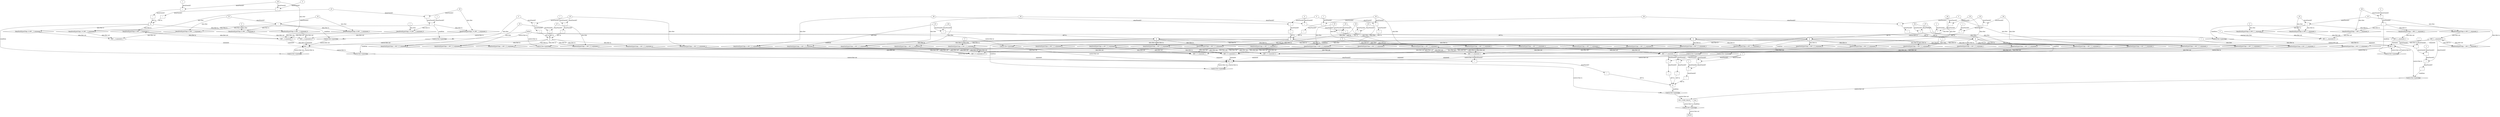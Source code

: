 digraph dag {
"CHC_COMP_FALSE" [label="CHC_COMP_FALSE" nodeName="CHC_COMP_FALSE" class=cfn  shape="rect"];
"REC__f" [label="REC__f" nodeName="REC__f" class=cfn  shape="rect"];
"REC_f_" [label="REC_f_" nodeName="REC_f_" class=cfn  shape="rect"];
"REC_f_f" [label="REC_f_f" nodeName="REC_f_f" class=cfn  shape="rect"];
FALSE [label="FALSE" nodeName=FALSE class=cfn  shape="rect"];
Initial [label="Initial" nodeName=Initial class=cfn  shape="rect"];
ControlFowHyperEdge_0 [label="Control flow hyperedge" nodeName=ControlFowHyperEdge_0 class=controlFlowHyperEdge shape="diamond"];
"Initial" -> ControlFowHyperEdge_0 [label="control flow in"]
ControlFowHyperEdge_0 -> "REC_f_f" [label="control flow out"]
ControlFowHyperEdge_1 [label="Control flow hyperedge" nodeName=ControlFowHyperEdge_1 class=controlFlowHyperEdge shape="diamond"];
"REC__f" -> ControlFowHyperEdge_1 [label="control flow in"]
ControlFowHyperEdge_1 -> "REC_f_f" [label="control flow out"]
ControlFowHyperEdge_2 [label="Control flow hyperedge" nodeName=ControlFowHyperEdge_2 class=controlFlowHyperEdge shape="diamond"];
"Initial" -> ControlFowHyperEdge_2 [label="control flow in"]
ControlFowHyperEdge_2 -> "REC_f_f" [label="control flow out"]
ControlFowHyperEdge_3 [label="Control flow hyperedge" nodeName=ControlFowHyperEdge_3 class=controlFlowHyperEdge shape="diamond"];
"REC_f_" -> ControlFowHyperEdge_3 [label="control flow in"]
ControlFowHyperEdge_3 -> "REC_f_f" [label="control flow out"]
ControlFowHyperEdge_4 [label="Control flow hyperedge" nodeName=ControlFowHyperEdge_4 class=controlFlowHyperEdge shape="diamond"];
"REC_f_f" -> ControlFowHyperEdge_4 [label="control flow in"]
ControlFowHyperEdge_4 -> "REC_f_f" [label="control flow out"]
ControlFowHyperEdge_5 [label="Control flow hyperedge" nodeName=ControlFowHyperEdge_5 class=controlFlowHyperEdge shape="diamond"];
"REC_f_" -> ControlFowHyperEdge_5 [label="control flow in"]
ControlFowHyperEdge_5 -> "REC_f_f" [label="control flow out"]
ControlFowHyperEdge_6 [label="Control flow hyperedge" nodeName=ControlFowHyperEdge_6 class=controlFlowHyperEdge shape="diamond"];
"Initial" -> ControlFowHyperEdge_6 [label="control flow in"]
ControlFowHyperEdge_6 -> "REC_f_" [label="control flow out"]
ControlFowHyperEdge_7 [label="Control flow hyperedge" nodeName=ControlFowHyperEdge_7 class=controlFlowHyperEdge shape="diamond"];
"REC_f_" -> ControlFowHyperEdge_7 [label="control flow in"]
ControlFowHyperEdge_7 -> "REC_f_" [label="control flow out"]
ControlFowHyperEdge_8 [label="Control flow hyperedge" nodeName=ControlFowHyperEdge_8 class=controlFlowHyperEdge shape="diamond"];
"Initial" -> ControlFowHyperEdge_8 [label="control flow in"]
ControlFowHyperEdge_8 -> "REC__f" [label="control flow out"]
ControlFowHyperEdge_9 [label="Control flow hyperedge" nodeName=ControlFowHyperEdge_9 class=controlFlowHyperEdge shape="diamond"];
"REC__f" -> ControlFowHyperEdge_9 [label="control flow in"]
ControlFowHyperEdge_9 -> "REC__f" [label="control flow out"]
ControlFowHyperEdge_10 [label="Control flow hyperedge" nodeName=ControlFowHyperEdge_10 class=controlFlowHyperEdge shape="diamond"];
"Initial" -> ControlFowHyperEdge_10 [label="control flow in"]
ControlFowHyperEdge_10 -> "REC__f" [label="control flow out"]
ControlFowHyperEdge_11 [label="Control flow hyperedge" nodeName=ControlFowHyperEdge_11 class=controlFlowHyperEdge shape="diamond"];
"REC_f_f" -> ControlFowHyperEdge_11 [label="control flow in"]
ControlFowHyperEdge_11 -> "CHC_COMP_FALSE" [label="control flow out"]
ControlFowHyperEdge_12 [label="Control flow hyperedge" nodeName=ControlFowHyperEdge_12 class=controlFlowHyperEdge shape="diamond"];
"REC_f_" -> ControlFowHyperEdge_12 [label="control flow in"]
ControlFowHyperEdge_12 -> "CHC_COMP_FALSE" [label="control flow out"]
ControlFowHyperEdge_13 [label="Control flow hyperedge" nodeName=ControlFowHyperEdge_13 class=controlFlowHyperEdge shape="diamond"];
"CHC_COMP_FALSE" -> ControlFowHyperEdge_13 [label="control flow in"]
ControlFowHyperEdge_13 -> "FALSE" [label="control flow out"]
"REC_f_f_argument_0" [label="REC_f_f_argument_0" nodeName=argument0 class=argument  head="REC_f_f" shape="oval"];
"REC_f_f_argument_0" -> "REC_f_f"[label="argument" style="dashed"]
"REC_f_f_argument_1" [label="REC_f_f_argument_1" nodeName=argument1 class=argument  head="REC_f_f" shape="oval"];
"REC_f_f_argument_1" -> "REC_f_f"[label="argument" style="dashed"]
"REC_f_f_argument_2" [label="REC_f_f_argument_2" nodeName=argument2 class=argument  head="REC_f_f" shape="oval"];
"REC_f_f_argument_2" -> "REC_f_f"[label="argument" style="dashed"]
"REC_f_f_argument_3" [label="REC_f_f_argument_3" nodeName=argument3 class=argument  head="REC_f_f" shape="oval"];
"REC_f_f_argument_3" -> "REC_f_f"[label="argument" style="dashed"]
"REC_f_f_argument_4" [label="REC_f_f_argument_4" nodeName=argument4 class=argument  head="REC_f_f" shape="oval"];
"REC_f_f_argument_4" -> "REC_f_f"[label="argument" style="dashed"]
"REC_f_f_argument_5" [label="REC_f_f_argument_5" nodeName=argument5 class=argument  head="REC_f_f" shape="oval"];
"REC_f_f_argument_5" -> "REC_f_f"[label="argument" style="dashed"]
"REC__f_argument_0" [label="REC__f_argument_0" nodeName=argument0 class=argument  head="REC__f" shape="oval"];
"REC__f_argument_0" -> "REC__f"[label="argument" style="dashed"]
"REC__f_argument_1" [label="REC__f_argument_1" nodeName=argument1 class=argument  head="REC__f" shape="oval"];
"REC__f_argument_1" -> "REC__f"[label="argument" style="dashed"]
"REC__f_argument_2" [label="REC__f_argument_2" nodeName=argument2 class=argument  head="REC__f" shape="oval"];
"REC__f_argument_2" -> "REC__f"[label="argument" style="dashed"]
"REC_f__argument_0" [label="REC_f__argument_0" nodeName=argument0 class=argument  head="REC_f_" shape="oval"];
"REC_f__argument_0" -> "REC_f_"[label="argument" style="dashed"]
"REC_f__argument_1" [label="REC_f__argument_1" nodeName=argument1 class=argument  head="REC_f_" shape="oval"];
"REC_f__argument_1" -> "REC_f_"[label="argument" style="dashed"]
"REC_f__argument_2" [label="REC_f__argument_2" nodeName=argument2 class=argument  head="REC_f_" shape="oval"];
"REC_f__argument_2" -> "REC_f_"[label="argument" style="dashed"]

"xxxREC_f_f___Initial_0xxx_and" [label="&" nodeName="xxxREC_f_f___Initial_0xxx_and" class=Operator shape="rect"];
"xxxREC_f_f___Initial_0xxxguard_0_node_0" [label="=" nodeName="xxxREC_f_f___Initial_0xxxguard_0_node_0" class=Operator  shape="rect"];
"xxxREC_f_f___Initial_0xxxdataFlow5_node_0" -> "xxxREC_f_f___Initial_0xxxguard_0_node_0"[label="dataFlowAST"]
"xxxREC_f_f___Initial_0xxxdataFlow4_node_0" -> "xxxREC_f_f___Initial_0xxxguard_0_node_0"[label="dataFlowAST"]

"xxxREC_f_f___Initial_0xxxguard_0_node_0" -> "xxxREC_f_f___Initial_0xxx_and" [label="AST &"];
"xxxREC_f_f___Initial_0xxxguard1_node_0" [label="=" nodeName="xxxREC_f_f___Initial_0xxxguard1_node_0" class=Operator  shape="rect"];
"xxxREC_f_f___Initial_0xxxguard1_node_1" [label="-" nodeName="xxxREC_f_f___Initial_0xxxguard1_node_1" class= Operator shape="rect"];
"xxxREC_f_f___Initial_0xxxguard1_node_4" [label="-1" nodeName="xxxREC_f_f___Initial_0xxxguard1_node_4" class=Literal ];
"xxxREC_f_f___Initial_0xxxguard1_node_1" -> "xxxREC_f_f___Initial_0xxxguard1_node_0"[label="dataFlowAST"]
"xxxREC_f_f___Initial_0xxxguard1_node_4" -> "xxxREC_f_f___Initial_0xxxguard1_node_0"[label="dataFlowAST"]
"xxxREC_f_f___Initial_0xxxdataFlow1_node_0" -> "xxxREC_f_f___Initial_0xxxguard1_node_1"[label="dataFlowAST"]
"xxxREC_f_f___Initial_0xxxdataFlow_0_node_0" -> "xxxREC_f_f___Initial_0xxxguard1_node_1"[label="dataFlowAST"]

"xxxREC_f_f___Initial_0xxxguard1_node_0" -> "xxxREC_f_f___Initial_0xxx_and" [label="AST &"];
"xxxREC_f_f___Initial_0xxx_and" -> "ControlFowHyperEdge_0" [label="condition"];
"xxxREC_f_f___Initial_0xxxdataFlow_0_node_0" [label="_P4" nodeName="xxxREC_f_f___Initial_0xxxdataFlow_0_node_0" class=Constant ];

"xxxREC_f_f___Initial_0xxxdataFlow_0_node_0" -> "DataFowHyperEdge_0_REC_f_f_argument_5" [label="data flow"];
"xxxREC_f_f___Initial_0xxxdataFlow1_node_0" [label="_P3" nodeName="xxxREC_f_f___Initial_0xxxdataFlow1_node_0" class=Constant ];

"xxxREC_f_f___Initial_0xxxdataFlow1_node_0" -> "DataFowHyperEdge_0_REC_f_f_argument_4" [label="data flow"];
"xxxREC_f_f___Initial_0xxxdataFlow2_node_0" [label="0" nodeName="xxxREC_f_f___Initial_0xxxdataFlow2_node_0" class=Literal ];

"xxxREC_f_f___Initial_0xxxdataFlow2_node_0" -> "DataFowHyperEdge_0_REC_f_f_argument_0" [label="data flow"];
"xxxREC_f_f___Initial_0xxxdataFlow3_node_0" [label="1" nodeName="xxxREC_f_f___Initial_0xxxdataFlow3_node_0" class=Literal ];

"xxxREC_f_f___Initial_0xxxdataFlow3_node_0" -> "DataFowHyperEdge_0_REC_f_f_argument_3" [label="data flow"];
"xxxREC_f_f___Initial_0xxxdataFlow4_node_0" [label="_P1" nodeName="xxxREC_f_f___Initial_0xxxdataFlow4_node_0" class=Constant ];

"xxxREC_f_f___Initial_0xxxdataFlow4_node_0" -> "DataFowHyperEdge_0_REC_f_f_argument_1" [label="data flow"];
"xxxREC_f_f___Initial_0xxxdataFlow5_node_0" [label="_P5" nodeName="xxxREC_f_f___Initial_0xxxdataFlow5_node_0" class=Constant ];

"xxxREC_f_f___Initial_0xxxdataFlow5_node_0" -> "DataFowHyperEdge_0_REC_f_f_argument_2" [label="data flow"];
"xxxREC_f_f___REC__f_1xxx_and" [label="&" nodeName="xxxREC_f_f___REC__f_1xxx_and" class=Operator shape="rect"];
"xxxREC_f_f___REC__f_1xxxguard_0_node_0" [label="!" nodeName="xxxREC_f_f___REC__f_1xxxguard_0_node_0" class=Operator shape="rect"];
"xxxREC_f_f___REC__f_1xxxguard_0_node_1" [label="=" nodeName="xxxREC_f_f___REC__f_1xxxguard_0_node_1" class=Operator  shape="rect"];
"xxxREC_f_f___REC__f_1xxxguard_0_node_3" [label="1" nodeName="xxxREC_f_f___REC__f_1xxxguard_0_node_3" class=Literal ];
"xxxREC_f_f___REC__f_1xxxguard_0_node_1" -> "xxxREC_f_f___REC__f_1xxxguard_0_node_0"[label="dataFlowAST"]
"xxxREC_f_f___REC__f_1xxxdataFlow3_node_0" -> "xxxREC_f_f___REC__f_1xxxguard_0_node_1"[label="dataFlowAST"]
"xxxREC_f_f___REC__f_1xxxguard_0_node_3" -> "xxxREC_f_f___REC__f_1xxxguard_0_node_1"[label="dataFlowAST"]

"xxxREC_f_f___REC__f_1xxxguard_0_node_0" -> "xxxREC_f_f___REC__f_1xxx_and" [label="AST &"];
"xxxREC_f_f___REC__f_1xxxguard1_node_0" [label="!" nodeName="xxxREC_f_f___REC__f_1xxxguard1_node_0" class=Operator shape="rect"];
"xxxREC_f_f___REC__f_1xxxguard1_node_1" [label="=" nodeName="xxxREC_f_f___REC__f_1xxxguard1_node_1" class=Operator  shape="rect"];
"xxxREC_f_f___REC__f_1xxxguard1_node_1" -> "xxxREC_f_f___REC__f_1xxxguard1_node_0"[label="dataFlowAST"]
"xxxREC_f_f___REC__f_1xxxdataFlow3_node_0" -> "xxxREC_f_f___REC__f_1xxxguard1_node_1"[label="dataFlowAST"]
"xxxREC_f_f___REC__f_1xxxdataFlow_0_node_0" -> "xxxREC_f_f___REC__f_1xxxguard1_node_1"[label="dataFlowAST"]

"xxxREC_f_f___REC__f_1xxxguard1_node_0" -> "xxxREC_f_f___REC__f_1xxx_and" [label="AST &"];
"xxxREC_f_f___REC__f_1xxxguard2_node_0" [label="=" nodeName="xxxREC_f_f___REC__f_1xxxguard2_node_0" class=Operator  shape="rect"];
"xxxREC_f_f___REC__f_1xxxdataFlow2_node_0" -> "xxxREC_f_f___REC__f_1xxxguard2_node_0"[label="dataFlowAST"]
"xxxREC_f_f___REC__f_1xxxdataFlow1_node_0" -> "xxxREC_f_f___REC__f_1xxxguard2_node_0"[label="dataFlowAST"]

"xxxREC_f_f___REC__f_1xxxguard2_node_0" -> "xxxREC_f_f___REC__f_1xxx_and" [label="AST &"];
"xxxREC_f_f___REC__f_1xxx_and" -> "ControlFowHyperEdge_1" [label="condition"];
"xxxREC_f_f___REC__f_1xxxdataFlow_0_node_0" [label="0" nodeName="xxxREC_f_f___REC__f_1xxxdataFlow_0_node_0" class=Literal ];

"xxxREC_f_f___REC__f_1xxxdataFlow_0_node_0" -> "DataFowHyperEdge_1_REC_f_f_argument_0" [label="data flow"];
"xxxREC_f_f___REC__f_1xxxdataFlow1_node_0" [label="_P1" nodeName="xxxREC_f_f___REC__f_1xxxdataFlow1_node_0" class=Constant ];

"xxxREC_f_f___REC__f_1xxxdataFlow1_node_0" -> "DataFowHyperEdge_1_REC_f_f_argument_1" [label="data flow"];
"xxxREC_f_f___REC__f_1xxxdataFlow2_node_0" [label="_P7" nodeName="xxxREC_f_f___REC__f_1xxxdataFlow2_node_0" class=Constant ];

"xxxREC_f_f___REC__f_1xxxdataFlow2_node_0" -> "DataFowHyperEdge_1_REC_f_f_argument_2" [label="data flow"];
"xxxREC_f_f___REC__f_1xxxdataFlow3_node_0" [label="_P2" nodeName="xxxREC_f_f___REC__f_1xxxdataFlow3_node_0" class=Constant ];

"xxxREC_f_f___REC__f_1xxxdataFlow3_node_0" -> "DataFowHyperEdge_1_REC_f_f_argument_3" [label="data flow"];
"xxxREC_f_f___Initial_2xxx_and" [label="&" nodeName="xxxREC_f_f___Initial_2xxx_and" class=Operator shape="rect"];
"xxxREC_f_f___Initial_2xxxguard_0_node_0" [label="=" nodeName="xxxREC_f_f___Initial_2xxxguard_0_node_0" class=Operator  shape="rect"];
"xxxREC_f_f___Initial_2xxxdataFlow_0_node_0" -> "xxxREC_f_f___Initial_2xxxguard_0_node_0"[label="dataFlowAST"]
"xxxREC_f_f___Initial_2xxxdataFlow1_node_0" -> "xxxREC_f_f___Initial_2xxxguard_0_node_0"[label="dataFlowAST"]

"xxxREC_f_f___Initial_2xxxguard_0_node_0" -> "xxxREC_f_f___Initial_2xxx_and" [label="AST &"];
"xxxREC_f_f___Initial_2xxxguard1_node_0" [label="=" nodeName="xxxREC_f_f___Initial_2xxxguard1_node_0" class=Operator  shape="rect"];
"xxxREC_f_f___Initial_2xxxdataFlow5_node_0" -> "xxxREC_f_f___Initial_2xxxguard1_node_0"[label="dataFlowAST"]
"xxxREC_f_f___Initial_2xxxdataFlow4_node_0" -> "xxxREC_f_f___Initial_2xxxguard1_node_0"[label="dataFlowAST"]

"xxxREC_f_f___Initial_2xxxguard1_node_0" -> "xxxREC_f_f___Initial_2xxx_and" [label="AST &"];
"xxxREC_f_f___Initial_2xxx_and" -> "ControlFowHyperEdge_2" [label="condition"];
"xxxREC_f_f___Initial_2xxxdataFlow_0_node_0" [label="_P5" nodeName="xxxREC_f_f___Initial_2xxxdataFlow_0_node_0" class=Constant ];

"xxxREC_f_f___Initial_2xxxdataFlow_0_node_0" -> "DataFowHyperEdge_2_REC_f_f_argument_5" [label="data flow"];
"xxxREC_f_f___Initial_2xxxdataFlow1_node_0" [label="_P3" nodeName="xxxREC_f_f___Initial_2xxxdataFlow1_node_0" class=Constant ];

"xxxREC_f_f___Initial_2xxxdataFlow1_node_0" -> "DataFowHyperEdge_2_REC_f_f_argument_4" [label="data flow"];
"xxxREC_f_f___Initial_2xxxdataFlow2_node_0" [label="0" nodeName="xxxREC_f_f___Initial_2xxxdataFlow2_node_0" class=Literal ];

"xxxREC_f_f___Initial_2xxxdataFlow2_node_0" -> "DataFowHyperEdge_2_REC_f_f_argument_0" [label="data flow"];

"xxxREC_f_f___Initial_2xxxdataFlow2_node_0" -> "DataFowHyperEdge_2_REC_f_f_argument_3" [label="data flow"];
"xxxREC_f_f___Initial_2xxxdataFlow4_node_0" [label="_P1" nodeName="xxxREC_f_f___Initial_2xxxdataFlow4_node_0" class=Constant ];

"xxxREC_f_f___Initial_2xxxdataFlow4_node_0" -> "DataFowHyperEdge_2_REC_f_f_argument_1" [label="data flow"];
"xxxREC_f_f___Initial_2xxxdataFlow5_node_0" [label="_P4" nodeName="xxxREC_f_f___Initial_2xxxdataFlow5_node_0" class=Constant ];

"xxxREC_f_f___Initial_2xxxdataFlow5_node_0" -> "DataFowHyperEdge_2_REC_f_f_argument_2" [label="data flow"];
"xxxREC_f_f___REC_f__3xxx_and" [label="&" nodeName="xxxREC_f_f___REC_f__3xxx_and" class=Operator shape="rect"];
"xxxREC_f_f___REC_f__3xxxguard_0_node_0" [label="!" nodeName="xxxREC_f_f___REC_f__3xxxguard_0_node_0" class=Operator shape="rect"];
"xxxREC_f_f___REC_f__3xxxguard_0_node_1" [label="=" nodeName="xxxREC_f_f___REC_f__3xxxguard_0_node_1" class=Operator  shape="rect"];
"xxxREC_f_f___REC_f__3xxxguard_0_node_3" [label="0" nodeName="xxxREC_f_f___REC_f__3xxxguard_0_node_3" class=Literal ];
"xxxREC_f_f___REC_f__3xxxguard_0_node_1" -> "xxxREC_f_f___REC_f__3xxxguard_0_node_0"[label="dataFlowAST"]
"xxxREC_f_f___REC_f__3xxxdataFlow_0_node_0" -> "xxxREC_f_f___REC_f__3xxxguard_0_node_1"[label="dataFlowAST"]
"xxxREC_f_f___REC_f__3xxxguard_0_node_3" -> "xxxREC_f_f___REC_f__3xxxguard_0_node_1"[label="dataFlowAST"]

"xxxREC_f_f___REC_f__3xxxguard_0_node_0" -> "xxxREC_f_f___REC_f__3xxx_and" [label="AST &"];
"xxxREC_f_f___REC_f__3xxxguard1_node_0" [label="=" nodeName="xxxREC_f_f___REC_f__3xxxguard1_node_0" class=Operator  shape="rect"];
"xxxREC_f_f___REC_f__3xxxguard1_node_1" [label="-" nodeName="xxxREC_f_f___REC_f__3xxxguard1_node_1" class= Operator shape="rect"];
"xxxREC_f_f___REC_f__3xxxguard1_node_4" [label="-1" nodeName="xxxREC_f_f___REC_f__3xxxguard1_node_4" class=Literal ];
"xxxREC_f_f___REC_f__3xxxguard1_node_1" -> "xxxREC_f_f___REC_f__3xxxguard1_node_0"[label="dataFlowAST"]
"xxxREC_f_f___REC_f__3xxxguard1_node_4" -> "xxxREC_f_f___REC_f__3xxxguard1_node_0"[label="dataFlowAST"]
"xxxREC_f_f___REC_f__3xxxdataFlow2_node_0" -> "xxxREC_f_f___REC_f__3xxxguard1_node_1"[label="dataFlowAST"]
"xxxREC_f_f___REC_f__3xxxdataFlow3_node_0" -> "xxxREC_f_f___REC_f__3xxxguard1_node_1"[label="dataFlowAST"]

"xxxREC_f_f___REC_f__3xxxguard1_node_0" -> "xxxREC_f_f___REC_f__3xxx_and" [label="AST &"];
"xxxREC_f_f___REC_f__3xxx_and" -> "ControlFowHyperEdge_3" [label="condition"];
"xxxREC_f_f___REC_f__3xxxdataFlow_0_node_0" [label="_P0" nodeName="xxxREC_f_f___REC_f__3xxxdataFlow_0_node_0" class=Constant ];

"xxxREC_f_f___REC_f__3xxxdataFlow_0_node_0" -> "DataFowHyperEdge_3_REC_f_f_argument_0" [label="data flow"];
"xxxREC_f_f___REC_f__3xxxdataFlow1_node_0" [label="1" nodeName="xxxREC_f_f___REC_f__3xxxdataFlow1_node_0" class=Literal ];

"xxxREC_f_f___REC_f__3xxxdataFlow1_node_0" -> "DataFowHyperEdge_3_REC_f_f_argument_3" [label="data flow"];
"xxxREC_f_f___REC_f__3xxxdataFlow2_node_0" [label="_P4" nodeName="xxxREC_f_f___REC_f__3xxxdataFlow2_node_0" class=Constant ];

"xxxREC_f_f___REC_f__3xxxdataFlow2_node_0" -> "DataFowHyperEdge_3_REC_f_f_argument_4" [label="data flow"];
"xxxREC_f_f___REC_f__3xxxdataFlow3_node_0" [label="_P5" nodeName="xxxREC_f_f___REC_f__3xxxdataFlow3_node_0" class=Constant ];

"xxxREC_f_f___REC_f__3xxxdataFlow3_node_0" -> "DataFowHyperEdge_3_REC_f_f_argument_5" [label="data flow"];
"xxxREC_f_f___REC_f_f_4xxx_and" [label="&" nodeName="xxxREC_f_f___REC_f_f_4xxx_and" class=Operator shape="rect"];
"xxxREC_f_f___REC_f_f_4xxxguard_0_node_0" [label="!" nodeName="xxxREC_f_f___REC_f_f_4xxxguard_0_node_0" class=Operator shape="rect"];
"xxxREC_f_f___REC_f_f_4xxxguard_0_node_1" [label="=" nodeName="xxxREC_f_f___REC_f_f_4xxxguard_0_node_1" class=Operator  shape="rect"];
"xxxREC_f_f___REC_f_f_4xxxguard_0_node_3" [label="1" nodeName="xxxREC_f_f___REC_f_f_4xxxguard_0_node_3" class=Literal ];
"xxxREC_f_f___REC_f_f_4xxxguard_0_node_1" -> "xxxREC_f_f___REC_f_f_4xxxguard_0_node_0"[label="dataFlowAST"]
"xxxREC_f_f___REC_f_f_4xxxdataFlow1_node_0" -> "xxxREC_f_f___REC_f_f_4xxxguard_0_node_1"[label="dataFlowAST"]
"xxxREC_f_f___REC_f_f_4xxxguard_0_node_3" -> "xxxREC_f_f___REC_f_f_4xxxguard_0_node_1"[label="dataFlowAST"]

"xxxREC_f_f___REC_f_f_4xxxguard_0_node_0" -> "xxxREC_f_f___REC_f_f_4xxx_and" [label="AST &"];
"xxxREC_f_f___REC_f_f_4xxxguard1_node_0" [label="!" nodeName="xxxREC_f_f___REC_f_f_4xxxguard1_node_0" class=Operator shape="rect"];
"xxxREC_f_f___REC_f_f_4xxxguard1_node_1" [label="=" nodeName="xxxREC_f_f___REC_f_f_4xxxguard1_node_1" class=Operator  shape="rect"];
"xxxREC_f_f___REC_f_f_4xxxguard1_node_3" [label="0" nodeName="xxxREC_f_f___REC_f_f_4xxxguard1_node_3" class=Literal ];
"xxxREC_f_f___REC_f_f_4xxxguard1_node_1" -> "xxxREC_f_f___REC_f_f_4xxxguard1_node_0"[label="dataFlowAST"]
"xxxREC_f_f___REC_f_f_4xxxdataFlow1_node_0" -> "xxxREC_f_f___REC_f_f_4xxxguard1_node_1"[label="dataFlowAST"]
"xxxREC_f_f___REC_f_f_4xxxguard1_node_3" -> "xxxREC_f_f___REC_f_f_4xxxguard1_node_1"[label="dataFlowAST"]

"xxxREC_f_f___REC_f_f_4xxxguard1_node_0" -> "xxxREC_f_f___REC_f_f_4xxx_and" [label="AST &"];
"xxxREC_f_f___REC_f_f_4xxxguard2_node_0" [label="!" nodeName="xxxREC_f_f___REC_f_f_4xxxguard2_node_0" class=Operator shape="rect"];
"xxxREC_f_f___REC_f_f_4xxxguard2_node_1" [label="=" nodeName="xxxREC_f_f___REC_f_f_4xxxguard2_node_1" class=Operator  shape="rect"];
"xxxREC_f_f___REC_f_f_4xxxguard2_node_1" -> "xxxREC_f_f___REC_f_f_4xxxguard2_node_0"[label="dataFlowAST"]
"xxxREC_f_f___REC_f_f_4xxxdataFlow_0_node_0" -> "xxxREC_f_f___REC_f_f_4xxxguard2_node_1"[label="dataFlowAST"]
"xxxREC_f_f___REC_f_f_4xxxguard1_node_3" -> "xxxREC_f_f___REC_f_f_4xxxguard2_node_1"[label="dataFlowAST"]

"xxxREC_f_f___REC_f_f_4xxxguard2_node_0" -> "xxxREC_f_f___REC_f_f_4xxx_and" [label="AST &"];
"xxxREC_f_f___REC_f_f_4xxx_and" -> "ControlFowHyperEdge_4" [label="condition"];
"xxxREC_f_f___REC_f_f_4xxxdataFlow_0_node_0" [label="_P0" nodeName="xxxREC_f_f___REC_f_f_4xxxdataFlow_0_node_0" class=Constant ];

"xxxREC_f_f___REC_f_f_4xxxdataFlow_0_node_0" -> "DataFowHyperEdge_4_REC_f_f_argument_0" [label="data flow"];
"xxxREC_f_f___REC_f_f_4xxxdataFlow1_node_0" [label="_P3" nodeName="xxxREC_f_f___REC_f_f_4xxxdataFlow1_node_0" class=Constant ];

"xxxREC_f_f___REC_f_f_4xxxdataFlow1_node_0" -> "DataFowHyperEdge_4_REC_f_f_argument_3" [label="data flow"];
"xxxREC_f_f___REC_f__5xxx_and" [label="&" nodeName="xxxREC_f_f___REC_f__5xxx_and" class=Operator shape="rect"];
"xxxREC_f_f___REC_f__5xxxguard_0_node_0" [label="!" nodeName="xxxREC_f_f___REC_f__5xxxguard_0_node_0" class=Operator shape="rect"];
"xxxREC_f_f___REC_f__5xxxguard_0_node_1" [label="=" nodeName="xxxREC_f_f___REC_f__5xxxguard_0_node_1" class=Operator  shape="rect"];
"xxxREC_f_f___REC_f__5xxxguard_0_node_1" -> "xxxREC_f_f___REC_f__5xxxguard_0_node_0"[label="dataFlowAST"]
"xxxREC_f_f___REC_f__5xxxdataFlow_0_node_0" -> "xxxREC_f_f___REC_f__5xxxguard_0_node_1"[label="dataFlowAST"]
"xxxREC_f_f___REC_f__5xxxdataFlow1_node_0" -> "xxxREC_f_f___REC_f__5xxxguard_0_node_1"[label="dataFlowAST"]

"xxxREC_f_f___REC_f__5xxxguard_0_node_0" -> "xxxREC_f_f___REC_f__5xxx_and" [label="AST &"];
"xxxREC_f_f___REC_f__5xxxguard1_node_0" [label="=" nodeName="xxxREC_f_f___REC_f__5xxxguard1_node_0" class=Operator  shape="rect"];
"xxxREC_f_f___REC_f__5xxxdataFlow3_node_0" -> "xxxREC_f_f___REC_f__5xxxguard1_node_0"[label="dataFlowAST"]
"xxxREC_f_f___REC_f__5xxxdataFlow2_node_0" -> "xxxREC_f_f___REC_f__5xxxguard1_node_0"[label="dataFlowAST"]

"xxxREC_f_f___REC_f__5xxxguard1_node_0" -> "xxxREC_f_f___REC_f__5xxx_and" [label="AST &"];
"xxxREC_f_f___REC_f__5xxx_and" -> "ControlFowHyperEdge_5" [label="condition"];
"xxxREC_f_f___REC_f__5xxxdataFlow_0_node_0" [label="_P0" nodeName="xxxREC_f_f___REC_f__5xxxdataFlow_0_node_0" class=Constant ];

"xxxREC_f_f___REC_f__5xxxdataFlow_0_node_0" -> "DataFowHyperEdge_5_REC_f_f_argument_0" [label="data flow"];
"xxxREC_f_f___REC_f__5xxxdataFlow1_node_0" [label="0" nodeName="xxxREC_f_f___REC_f__5xxxdataFlow1_node_0" class=Literal ];

"xxxREC_f_f___REC_f__5xxxdataFlow1_node_0" -> "DataFowHyperEdge_5_REC_f_f_argument_3" [label="data flow"];
"xxxREC_f_f___REC_f__5xxxdataFlow2_node_0" [label="_P4" nodeName="xxxREC_f_f___REC_f__5xxxdataFlow2_node_0" class=Constant ];

"xxxREC_f_f___REC_f__5xxxdataFlow2_node_0" -> "DataFowHyperEdge_5_REC_f_f_argument_4" [label="data flow"];
"xxxREC_f_f___REC_f__5xxxdataFlow3_node_0" [label="_P7" nodeName="xxxREC_f_f___REC_f__5xxxdataFlow3_node_0" class=Constant ];

"xxxREC_f_f___REC_f__5xxxdataFlow3_node_0" -> "DataFowHyperEdge_5_REC_f_f_argument_5" [label="data flow"];
"xxxREC_f____Initial_6xxxguard_0_node_0" [label="=" nodeName="xxxREC_f____Initial_6xxxguard_0_node_0" class=Operator  shape="rect"];
"xxxREC_f____Initial_6xxxdataFlow2_node_0" -> "xxxREC_f____Initial_6xxxguard_0_node_0"[label="dataFlowAST"]
"xxxREC_f____Initial_6xxxdataFlow1_node_0" -> "xxxREC_f____Initial_6xxxguard_0_node_0"[label="dataFlowAST"]

"xxxREC_f____Initial_6xxxguard_0_node_0" -> "ControlFowHyperEdge_6" [label="condition"];
"xxxREC_f____Initial_6xxxdataFlow_0_node_0" [label="0" nodeName="xxxREC_f____Initial_6xxxdataFlow_0_node_0" class=Literal ];

"xxxREC_f____Initial_6xxxdataFlow_0_node_0" -> "DataFowHyperEdge_6_REC_f__argument_0" [label="data flow"];
"xxxREC_f____Initial_6xxxdataFlow1_node_0" [label="_P1" nodeName="xxxREC_f____Initial_6xxxdataFlow1_node_0" class=Constant ];

"xxxREC_f____Initial_6xxxdataFlow1_node_0" -> "DataFowHyperEdge_6_REC_f__argument_1" [label="data flow"];
"xxxREC_f____Initial_6xxxdataFlow2_node_0" [label="_P2" nodeName="xxxREC_f____Initial_6xxxdataFlow2_node_0" class=Constant ];

"xxxREC_f____Initial_6xxxdataFlow2_node_0" -> "DataFowHyperEdge_6_REC_f__argument_2" [label="data flow"];
"xxxREC_f____REC_f__7xxxguard_0_node_0" [label="!" nodeName="xxxREC_f____REC_f__7xxxguard_0_node_0" class=Operator shape="rect"];
"xxxREC_f____REC_f__7xxxguard_0_node_1" [label="=" nodeName="xxxREC_f____REC_f__7xxxguard_0_node_1" class=Operator  shape="rect"];
"xxxREC_f____REC_f__7xxxguard_0_node_3" [label="0" nodeName="xxxREC_f____REC_f__7xxxguard_0_node_3" class=Literal ];
"xxxREC_f____REC_f__7xxxguard_0_node_1" -> "xxxREC_f____REC_f__7xxxguard_0_node_0"[label="dataFlowAST"]
"xxxREC_f____REC_f__7xxxdataFlow_0_node_0" -> "xxxREC_f____REC_f__7xxxguard_0_node_1"[label="dataFlowAST"]
"xxxREC_f____REC_f__7xxxguard_0_node_3" -> "xxxREC_f____REC_f__7xxxguard_0_node_1"[label="dataFlowAST"]

"xxxREC_f____REC_f__7xxxguard_0_node_0" -> "ControlFowHyperEdge_7" [label="condition"];
"xxxREC_f____REC_f__7xxxdataFlow_0_node_0" [label="_P0" nodeName="xxxREC_f____REC_f__7xxxdataFlow_0_node_0" class=Constant ];

"xxxREC_f____REC_f__7xxxdataFlow_0_node_0" -> "DataFowHyperEdge_7_REC_f__argument_0" [label="data flow"];
"xxxREC__f___Initial_8xxxguard_0_node_0" [label="=" nodeName="xxxREC__f___Initial_8xxxguard_0_node_0" class=Operator  shape="rect"];
"xxxREC__f___Initial_8xxxdataFlow2_node_0" -> "xxxREC__f___Initial_8xxxguard_0_node_0"[label="dataFlowAST"]
"xxxREC__f___Initial_8xxxdataFlow1_node_0" -> "xxxREC__f___Initial_8xxxguard_0_node_0"[label="dataFlowAST"]

"xxxREC__f___Initial_8xxxguard_0_node_0" -> "ControlFowHyperEdge_8" [label="condition"];
"xxxREC__f___Initial_8xxxdataFlow_0_node_0" [label="0" nodeName="xxxREC__f___Initial_8xxxdataFlow_0_node_0" class=Literal ];

"xxxREC__f___Initial_8xxxdataFlow_0_node_0" -> "DataFowHyperEdge_8_REC__f_argument_0" [label="data flow"];
"xxxREC__f___Initial_8xxxdataFlow1_node_0" [label="_P1" nodeName="xxxREC__f___Initial_8xxxdataFlow1_node_0" class=Constant ];

"xxxREC__f___Initial_8xxxdataFlow1_node_0" -> "DataFowHyperEdge_8_REC__f_argument_1" [label="data flow"];
"xxxREC__f___Initial_8xxxdataFlow2_node_0" [label="_P2" nodeName="xxxREC__f___Initial_8xxxdataFlow2_node_0" class=Constant ];

"xxxREC__f___Initial_8xxxdataFlow2_node_0" -> "DataFowHyperEdge_8_REC__f_argument_2" [label="data flow"];
"xxxREC__f___REC__f_9xxx_and" [label="&" nodeName="xxxREC__f___REC__f_9xxx_and" class=Operator shape="rect"];
"xxxREC__f___REC__f_9xxxguard_0_node_0" [label="!" nodeName="xxxREC__f___REC__f_9xxxguard_0_node_0" class=Operator shape="rect"];
"xxxREC__f___REC__f_9xxxguard_0_node_1" [label="=" nodeName="xxxREC__f___REC__f_9xxxguard_0_node_1" class=Operator  shape="rect"];
"xxxREC__f___REC__f_9xxxguard_0_node_3" [label="1" nodeName="xxxREC__f___REC__f_9xxxguard_0_node_3" class=Literal ];
"xxxREC__f___REC__f_9xxxguard_0_node_1" -> "xxxREC__f___REC__f_9xxxguard_0_node_0"[label="dataFlowAST"]
"xxxREC__f___REC__f_9xxxdataFlow_0_node_0" -> "xxxREC__f___REC__f_9xxxguard_0_node_1"[label="dataFlowAST"]
"xxxREC__f___REC__f_9xxxguard_0_node_3" -> "xxxREC__f___REC__f_9xxxguard_0_node_1"[label="dataFlowAST"]

"xxxREC__f___REC__f_9xxxguard_0_node_0" -> "xxxREC__f___REC__f_9xxx_and" [label="AST &"];
"xxxREC__f___REC__f_9xxxguard1_node_0" [label="!" nodeName="xxxREC__f___REC__f_9xxxguard1_node_0" class=Operator shape="rect"];
"xxxREC__f___REC__f_9xxxguard1_node_1" [label="=" nodeName="xxxREC__f___REC__f_9xxxguard1_node_1" class=Operator  shape="rect"];
"xxxREC__f___REC__f_9xxxguard1_node_3" [label="0" nodeName="xxxREC__f___REC__f_9xxxguard1_node_3" class=Literal ];
"xxxREC__f___REC__f_9xxxguard1_node_1" -> "xxxREC__f___REC__f_9xxxguard1_node_0"[label="dataFlowAST"]
"xxxREC__f___REC__f_9xxxdataFlow_0_node_0" -> "xxxREC__f___REC__f_9xxxguard1_node_1"[label="dataFlowAST"]
"xxxREC__f___REC__f_9xxxguard1_node_3" -> "xxxREC__f___REC__f_9xxxguard1_node_1"[label="dataFlowAST"]

"xxxREC__f___REC__f_9xxxguard1_node_0" -> "xxxREC__f___REC__f_9xxx_and" [label="AST &"];
"xxxREC__f___REC__f_9xxx_and" -> "ControlFowHyperEdge_9" [label="condition"];
"xxxREC__f___REC__f_9xxxdataFlow_0_node_0" [label="_P0" nodeName="xxxREC__f___REC__f_9xxxdataFlow_0_node_0" class=Constant ];

"xxxREC__f___REC__f_9xxxdataFlow_0_node_0" -> "DataFowHyperEdge_9_REC__f_argument_0" [label="data flow"];
"xxxREC__f___Initial_10xxxguard_0_node_0" [label="=" nodeName="xxxREC__f___Initial_10xxxguard_0_node_0" class=Operator  shape="rect"];
"xxxREC__f___Initial_10xxxguard_0_node_1" [label="-" nodeName="xxxREC__f___Initial_10xxxguard_0_node_1" class= Operator shape="rect"];
"xxxREC__f___Initial_10xxxguard_0_node_4" [label="-1" nodeName="xxxREC__f___Initial_10xxxguard_0_node_4" class=Literal ];
"xxxREC__f___Initial_10xxxguard_0_node_1" -> "xxxREC__f___Initial_10xxxguard_0_node_0"[label="dataFlowAST"]
"xxxREC__f___Initial_10xxxguard_0_node_4" -> "xxxREC__f___Initial_10xxxguard_0_node_0"[label="dataFlowAST"]
"xxxREC__f___Initial_10xxxdataFlow1_node_0" -> "xxxREC__f___Initial_10xxxguard_0_node_1"[label="dataFlowAST"]
"xxxREC__f___Initial_10xxxdataFlow2_node_0" -> "xxxREC__f___Initial_10xxxguard_0_node_1"[label="dataFlowAST"]

"xxxREC__f___Initial_10xxxguard_0_node_0" -> "ControlFowHyperEdge_10" [label="condition"];
"xxxREC__f___Initial_10xxxdataFlow_0_node_0" [label="1" nodeName="xxxREC__f___Initial_10xxxdataFlow_0_node_0" class=Literal ];

"xxxREC__f___Initial_10xxxdataFlow_0_node_0" -> "DataFowHyperEdge_10_REC__f_argument_0" [label="data flow"];
"xxxREC__f___Initial_10xxxdataFlow1_node_0" [label="_P1" nodeName="xxxREC__f___Initial_10xxxdataFlow1_node_0" class=Constant ];

"xxxREC__f___Initial_10xxxdataFlow1_node_0" -> "DataFowHyperEdge_10_REC__f_argument_1" [label="data flow"];
"xxxREC__f___Initial_10xxxdataFlow2_node_0" [label="_P2" nodeName="xxxREC__f___Initial_10xxxdataFlow2_node_0" class=Constant ];

"xxxREC__f___Initial_10xxxdataFlow2_node_0" -> "DataFowHyperEdge_10_REC__f_argument_2" [label="data flow"];
"xxxCHC_COMP_FALSE___REC_f_f_11xxx_and" [label="&" nodeName="xxxCHC_COMP_FALSE___REC_f_f_11xxx_and" class=Operator shape="rect"];
"xxxCHC_COMP_FALSE___REC_f_f_11xxxguard_0_node_0" [label="!" nodeName="xxxCHC_COMP_FALSE___REC_f_f_11xxxguard_0_node_0" class=Operator shape="rect"];
"xxxCHC_COMP_FALSE___REC_f_f_11xxxguard_0_node_1" [label="=" nodeName="xxxCHC_COMP_FALSE___REC_f_f_11xxxguard_0_node_1" class=Operator  shape="rect"];
"xxxCHC_COMP_FALSE___REC_f_f_11xxxguard_0_node_3" [label="-1" nodeName="xxxCHC_COMP_FALSE___REC_f_f_11xxxguard_0_node_3" class=Literal ];
"xxxCHC_COMP_FALSE___REC_f_f_11xxxguard_0_node_1" -> "xxxCHC_COMP_FALSE___REC_f_f_11xxxguard_0_node_0"[label="dataFlowAST"]
"REC_f_f_argument_3" -> "xxxCHC_COMP_FALSE___REC_f_f_11xxxguard_0_node_1"[label="dataFlowAST"]
"xxxCHC_COMP_FALSE___REC_f_f_11xxxguard_0_node_3" -> "xxxCHC_COMP_FALSE___REC_f_f_11xxxguard_0_node_1"[label="dataFlowAST"]

"xxxCHC_COMP_FALSE___REC_f_f_11xxxguard_0_node_0" -> "xxxCHC_COMP_FALSE___REC_f_f_11xxx_and" [label="AST &"];
"xxxCHC_COMP_FALSE___REC_f_f_11xxxguard1_node_0" [label="!" nodeName="xxxCHC_COMP_FALSE___REC_f_f_11xxxguard1_node_0" class=Operator shape="rect"];
"xxxCHC_COMP_FALSE___REC_f_f_11xxxguard1_node_1" [label="=" nodeName="xxxCHC_COMP_FALSE___REC_f_f_11xxxguard1_node_1" class=Operator  shape="rect"];
"xxxCHC_COMP_FALSE___REC_f_f_11xxxguard1_node_2" [label="-" nodeName="xxxCHC_COMP_FALSE___REC_f_f_11xxxguard1_node_2" class= Operator shape="rect"];
"xxxCHC_COMP_FALSE___REC_f_f_11xxxguard1_node_5" [label="1" nodeName="xxxCHC_COMP_FALSE___REC_f_f_11xxxguard1_node_5" class=Literal ];
"xxxCHC_COMP_FALSE___REC_f_f_11xxxguard1_node_1" -> "xxxCHC_COMP_FALSE___REC_f_f_11xxxguard1_node_0"[label="dataFlowAST"]
"xxxCHC_COMP_FALSE___REC_f_f_11xxxguard1_node_2" -> "xxxCHC_COMP_FALSE___REC_f_f_11xxxguard1_node_1"[label="dataFlowAST"]
"xxxCHC_COMP_FALSE___REC_f_f_11xxxguard1_node_5" -> "xxxCHC_COMP_FALSE___REC_f_f_11xxxguard1_node_1"[label="dataFlowAST"]
"REC_f_f_argument_3" -> "xxxCHC_COMP_FALSE___REC_f_f_11xxxguard1_node_2"[label="dataFlowAST"]
"xxxCHC_COMP_FALSE___REC_f_f_11xxxguard_0_node_3" -> "xxxCHC_COMP_FALSE___REC_f_f_11xxxguard1_node_2"[label="dataFlowAST"]

"xxxCHC_COMP_FALSE___REC_f_f_11xxxguard1_node_0" -> "xxxCHC_COMP_FALSE___REC_f_f_11xxx_and" [label="AST &"];
"xxxCHC_COMP_FALSE___REC_f_f_11xxxguard2_node_0" [label="!" nodeName="xxxCHC_COMP_FALSE___REC_f_f_11xxxguard2_node_0" class=Operator shape="rect"];
"xxxCHC_COMP_FALSE___REC_f_f_11xxxguard2_node_1" [label="=" nodeName="xxxCHC_COMP_FALSE___REC_f_f_11xxxguard2_node_1" class=Operator  shape="rect"];
"xxxCHC_COMP_FALSE___REC_f_f_11xxxguard2_node_1" -> "xxxCHC_COMP_FALSE___REC_f_f_11xxxguard2_node_0"[label="dataFlowAST"]
"REC_f_f_argument_3" -> "xxxCHC_COMP_FALSE___REC_f_f_11xxxguard2_node_1"[label="dataFlowAST"]
"xxxCHC_COMP_FALSE___REC_f_f_11xxxguard_0_node_3" -> "xxxCHC_COMP_FALSE___REC_f_f_11xxxguard2_node_1"[label="dataFlowAST"]

"xxxCHC_COMP_FALSE___REC_f_f_11xxxguard2_node_0" -> "xxxCHC_COMP_FALSE___REC_f_f_11xxx_and" [label="AST &"];
"xxxCHC_COMP_FALSE___REC_f_f_11xxxguard3_node_0" [label="!" nodeName="xxxCHC_COMP_FALSE___REC_f_f_11xxxguard3_node_0" class=Operator shape="rect"];
"xxxCHC_COMP_FALSE___REC_f_f_11xxxguard3_node_1" [label="=" nodeName="xxxCHC_COMP_FALSE___REC_f_f_11xxxguard3_node_1" class=Operator  shape="rect"];
"xxxCHC_COMP_FALSE___REC_f_f_11xxxguard3_node_1" -> "xxxCHC_COMP_FALSE___REC_f_f_11xxxguard3_node_0"[label="dataFlowAST"]
"REC_f_f_argument_2" -> "xxxCHC_COMP_FALSE___REC_f_f_11xxxguard3_node_1"[label="dataFlowAST"]
"REC_f_f_argument_5" -> "xxxCHC_COMP_FALSE___REC_f_f_11xxxguard3_node_1"[label="dataFlowAST"]

"xxxCHC_COMP_FALSE___REC_f_f_11xxxguard3_node_0" -> "xxxCHC_COMP_FALSE___REC_f_f_11xxx_and" [label="AST &"];
"xxxCHC_COMP_FALSE___REC_f_f_11xxx_and" -> "ControlFowHyperEdge_11" [label="condition"];
"xxxCHC_COMP_FALSE___REC_f__12xxxguard_0_node_0" [label="!" nodeName="xxxCHC_COMP_FALSE___REC_f__12xxxguard_0_node_0" class=Operator shape="rect"];
"xxxCHC_COMP_FALSE___REC_f__12xxxguard_0_node_1" [label="=" nodeName="xxxCHC_COMP_FALSE___REC_f__12xxxguard_0_node_1" class=Operator  shape="rect"];
"xxxCHC_COMP_FALSE___REC_f__12xxxguard_0_node_3" [label="-" nodeName="xxxCHC_COMP_FALSE___REC_f__12xxxguard_0_node_3" class= Operator shape="rect"];
"xxxCHC_COMP_FALSE___REC_f__12xxxguard_0_node_4" [label="-" nodeName="xxxCHC_COMP_FALSE___REC_f__12xxxguard_0_node_4" class= Operator shape="rect"];
"xxxCHC_COMP_FALSE___REC_f__12xxxguard_0_node_6" [label="1" nodeName="xxxCHC_COMP_FALSE___REC_f__12xxxguard_0_node_6" class=Literal ];
"xxxCHC_COMP_FALSE___REC_f__12xxxguard_0_node_7" [label="-1" nodeName="xxxCHC_COMP_FALSE___REC_f__12xxxguard_0_node_7" class=Literal ];
"xxxCHC_COMP_FALSE___REC_f__12xxxguard_0_node_1" -> "xxxCHC_COMP_FALSE___REC_f__12xxxguard_0_node_0"[label="dataFlowAST"]
"REC_f__argument_2" -> "xxxCHC_COMP_FALSE___REC_f__12xxxguard_0_node_1"[label="dataFlowAST"]
"xxxCHC_COMP_FALSE___REC_f__12xxxguard_0_node_3" -> "xxxCHC_COMP_FALSE___REC_f__12xxxguard_0_node_1"[label="dataFlowAST"]
"xxxCHC_COMP_FALSE___REC_f__12xxxguard_0_node_4" -> "xxxCHC_COMP_FALSE___REC_f__12xxxguard_0_node_3"[label="dataFlowAST"]
"xxxCHC_COMP_FALSE___REC_f__12xxxguard_0_node_7" -> "xxxCHC_COMP_FALSE___REC_f__12xxxguard_0_node_3"[label="dataFlowAST"]
"REC_f__argument_1" -> "xxxCHC_COMP_FALSE___REC_f__12xxxguard_0_node_4"[label="dataFlowAST"]
"xxxCHC_COMP_FALSE___REC_f__12xxxguard_0_node_6" -> "xxxCHC_COMP_FALSE___REC_f__12xxxguard_0_node_4"[label="dataFlowAST"]

"xxxCHC_COMP_FALSE___REC_f__12xxxguard_0_node_0" -> "ControlFowHyperEdge_12" [label="condition"];
"xxxFALSE___CHC_COMP_FALSE_13xxxguard_0_node_0" [label="true" nodeName="xxxFALSE___CHC_COMP_FALSE_13xxxguard_0_node_0" class=BoolValue ];

"xxxFALSE___CHC_COMP_FALSE_13xxxguard_0_node_0" -> "ControlFowHyperEdge_13" [label="condition"];
"DataFowHyperEdge_0_REC_f_f_argument_0" [label="DataFowHyperEdge_0_REC_f_f_argument_0" nodeName="DataFowHyperEdge_0_REC_f_f_argument_0" class=DataFlowHyperedge shape="diamond"];
"DataFowHyperEdge_0_REC_f_f_argument_0" -> "REC_f_f_argument_0"[label="data flow out"]
"xxxREC_f_f___Initial_0xxx_and" -> "DataFowHyperEdge_0_REC_f_f_argument_0"[label="data flow in"]
"DataFowHyperEdge_0_REC_f_f_argument_1" [label="DataFowHyperEdge_0_REC_f_f_argument_1" nodeName="DataFowHyperEdge_0_REC_f_f_argument_1" class=DataFlowHyperedge shape="diamond"];
"DataFowHyperEdge_0_REC_f_f_argument_1" -> "REC_f_f_argument_1"[label="data flow out"]
"xxxREC_f_f___Initial_0xxx_and" -> "DataFowHyperEdge_0_REC_f_f_argument_1"[label="data flow in"]
"DataFowHyperEdge_0_REC_f_f_argument_2" [label="DataFowHyperEdge_0_REC_f_f_argument_2" nodeName="DataFowHyperEdge_0_REC_f_f_argument_2" class=DataFlowHyperedge shape="diamond"];
"DataFowHyperEdge_0_REC_f_f_argument_2" -> "REC_f_f_argument_2"[label="data flow out"]
"xxxREC_f_f___Initial_0xxx_and" -> "DataFowHyperEdge_0_REC_f_f_argument_2"[label="data flow in"]
"DataFowHyperEdge_0_REC_f_f_argument_3" [label="DataFowHyperEdge_0_REC_f_f_argument_3" nodeName="DataFowHyperEdge_0_REC_f_f_argument_3" class=DataFlowHyperedge shape="diamond"];
"DataFowHyperEdge_0_REC_f_f_argument_3" -> "REC_f_f_argument_3"[label="data flow out"]
"xxxREC_f_f___Initial_0xxx_and" -> "DataFowHyperEdge_0_REC_f_f_argument_3"[label="data flow in"]
"DataFowHyperEdge_0_REC_f_f_argument_4" [label="DataFowHyperEdge_0_REC_f_f_argument_4" nodeName="DataFowHyperEdge_0_REC_f_f_argument_4" class=DataFlowHyperedge shape="diamond"];
"DataFowHyperEdge_0_REC_f_f_argument_4" -> "REC_f_f_argument_4"[label="data flow out"]
"xxxREC_f_f___Initial_0xxx_and" -> "DataFowHyperEdge_0_REC_f_f_argument_4"[label="data flow in"]
"DataFowHyperEdge_0_REC_f_f_argument_5" [label="DataFowHyperEdge_0_REC_f_f_argument_5" nodeName="DataFowHyperEdge_0_REC_f_f_argument_5" class=DataFlowHyperedge shape="diamond"];
"DataFowHyperEdge_0_REC_f_f_argument_5" -> "REC_f_f_argument_5"[label="data flow out"]
"xxxREC_f_f___Initial_0xxx_and" -> "DataFowHyperEdge_0_REC_f_f_argument_5"[label="data flow in"]
"DataFowHyperEdge_1_REC_f_f_argument_0" [label="DataFowHyperEdge_1_REC_f_f_argument_0" nodeName="DataFowHyperEdge_1_REC_f_f_argument_0" class=DataFlowHyperedge shape="diamond"];
"DataFowHyperEdge_1_REC_f_f_argument_0" -> "REC_f_f_argument_0"[label="data flow out"]
"xxxREC_f_f___REC__f_1xxx_and" -> "DataFowHyperEdge_1_REC_f_f_argument_0"[label="data flow in"]
"DataFowHyperEdge_1_REC_f_f_argument_1" [label="DataFowHyperEdge_1_REC_f_f_argument_1" nodeName="DataFowHyperEdge_1_REC_f_f_argument_1" class=DataFlowHyperedge shape="diamond"];
"DataFowHyperEdge_1_REC_f_f_argument_1" -> "REC_f_f_argument_1"[label="data flow out"]
"xxxREC_f_f___REC__f_1xxx_and" -> "DataFowHyperEdge_1_REC_f_f_argument_1"[label="data flow in"]
"DataFowHyperEdge_1_REC_f_f_argument_2" [label="DataFowHyperEdge_1_REC_f_f_argument_2" nodeName="DataFowHyperEdge_1_REC_f_f_argument_2" class=DataFlowHyperedge shape="diamond"];
"DataFowHyperEdge_1_REC_f_f_argument_2" -> "REC_f_f_argument_2"[label="data flow out"]
"xxxREC_f_f___REC__f_1xxx_and" -> "DataFowHyperEdge_1_REC_f_f_argument_2"[label="data flow in"]
"DataFowHyperEdge_1_REC_f_f_argument_3" [label="DataFowHyperEdge_1_REC_f_f_argument_3" nodeName="DataFowHyperEdge_1_REC_f_f_argument_3" class=DataFlowHyperedge shape="diamond"];
"DataFowHyperEdge_1_REC_f_f_argument_3" -> "REC_f_f_argument_3"[label="data flow out"]
"xxxREC_f_f___REC__f_1xxx_and" -> "DataFowHyperEdge_1_REC_f_f_argument_3"[label="data flow in"]
"DataFowHyperEdge_1_REC_f_f_argument_4" [label="DataFowHyperEdge_1_REC_f_f_argument_4" nodeName="DataFowHyperEdge_1_REC_f_f_argument_4" class=DataFlowHyperedge shape="diamond"];
"DataFowHyperEdge_1_REC_f_f_argument_4" -> "REC_f_f_argument_4"[label="data flow out"]
"xxxREC_f_f___REC__f_1xxx_and" -> "DataFowHyperEdge_1_REC_f_f_argument_4"[label="data flow in"]
"DataFowHyperEdge_1_REC_f_f_argument_5" [label="DataFowHyperEdge_1_REC_f_f_argument_5" nodeName="DataFowHyperEdge_1_REC_f_f_argument_5" class=DataFlowHyperedge shape="diamond"];
"DataFowHyperEdge_1_REC_f_f_argument_5" -> "REC_f_f_argument_5"[label="data flow out"]
"xxxREC_f_f___REC__f_1xxx_and" -> "DataFowHyperEdge_1_REC_f_f_argument_5"[label="data flow in"]
"DataFowHyperEdge_2_REC_f_f_argument_0" [label="DataFowHyperEdge_2_REC_f_f_argument_0" nodeName="DataFowHyperEdge_2_REC_f_f_argument_0" class=DataFlowHyperedge shape="diamond"];
"DataFowHyperEdge_2_REC_f_f_argument_0" -> "REC_f_f_argument_0"[label="data flow out"]
"xxxREC_f_f___Initial_2xxx_and" -> "DataFowHyperEdge_2_REC_f_f_argument_0"[label="data flow in"]
"DataFowHyperEdge_2_REC_f_f_argument_1" [label="DataFowHyperEdge_2_REC_f_f_argument_1" nodeName="DataFowHyperEdge_2_REC_f_f_argument_1" class=DataFlowHyperedge shape="diamond"];
"DataFowHyperEdge_2_REC_f_f_argument_1" -> "REC_f_f_argument_1"[label="data flow out"]
"xxxREC_f_f___Initial_2xxx_and" -> "DataFowHyperEdge_2_REC_f_f_argument_1"[label="data flow in"]
"DataFowHyperEdge_2_REC_f_f_argument_2" [label="DataFowHyperEdge_2_REC_f_f_argument_2" nodeName="DataFowHyperEdge_2_REC_f_f_argument_2" class=DataFlowHyperedge shape="diamond"];
"DataFowHyperEdge_2_REC_f_f_argument_2" -> "REC_f_f_argument_2"[label="data flow out"]
"xxxREC_f_f___Initial_2xxx_and" -> "DataFowHyperEdge_2_REC_f_f_argument_2"[label="data flow in"]
"DataFowHyperEdge_2_REC_f_f_argument_3" [label="DataFowHyperEdge_2_REC_f_f_argument_3" nodeName="DataFowHyperEdge_2_REC_f_f_argument_3" class=DataFlowHyperedge shape="diamond"];
"DataFowHyperEdge_2_REC_f_f_argument_3" -> "REC_f_f_argument_3"[label="data flow out"]
"xxxREC_f_f___Initial_2xxx_and" -> "DataFowHyperEdge_2_REC_f_f_argument_3"[label="data flow in"]
"DataFowHyperEdge_2_REC_f_f_argument_4" [label="DataFowHyperEdge_2_REC_f_f_argument_4" nodeName="DataFowHyperEdge_2_REC_f_f_argument_4" class=DataFlowHyperedge shape="diamond"];
"DataFowHyperEdge_2_REC_f_f_argument_4" -> "REC_f_f_argument_4"[label="data flow out"]
"xxxREC_f_f___Initial_2xxx_and" -> "DataFowHyperEdge_2_REC_f_f_argument_4"[label="data flow in"]
"DataFowHyperEdge_2_REC_f_f_argument_5" [label="DataFowHyperEdge_2_REC_f_f_argument_5" nodeName="DataFowHyperEdge_2_REC_f_f_argument_5" class=DataFlowHyperedge shape="diamond"];
"DataFowHyperEdge_2_REC_f_f_argument_5" -> "REC_f_f_argument_5"[label="data flow out"]
"xxxREC_f_f___Initial_2xxx_and" -> "DataFowHyperEdge_2_REC_f_f_argument_5"[label="data flow in"]
"DataFowHyperEdge_3_REC_f_f_argument_0" [label="DataFowHyperEdge_3_REC_f_f_argument_0" nodeName="DataFowHyperEdge_3_REC_f_f_argument_0" class=DataFlowHyperedge shape="diamond"];
"DataFowHyperEdge_3_REC_f_f_argument_0" -> "REC_f_f_argument_0"[label="data flow out"]
"xxxREC_f_f___REC_f__3xxx_and" -> "DataFowHyperEdge_3_REC_f_f_argument_0"[label="data flow in"]
"DataFowHyperEdge_3_REC_f_f_argument_1" [label="DataFowHyperEdge_3_REC_f_f_argument_1" nodeName="DataFowHyperEdge_3_REC_f_f_argument_1" class=DataFlowHyperedge shape="diamond"];
"DataFowHyperEdge_3_REC_f_f_argument_1" -> "REC_f_f_argument_1"[label="data flow out"]
"xxxREC_f_f___REC_f__3xxx_and" -> "DataFowHyperEdge_3_REC_f_f_argument_1"[label="data flow in"]
"DataFowHyperEdge_3_REC_f_f_argument_2" [label="DataFowHyperEdge_3_REC_f_f_argument_2" nodeName="DataFowHyperEdge_3_REC_f_f_argument_2" class=DataFlowHyperedge shape="diamond"];
"DataFowHyperEdge_3_REC_f_f_argument_2" -> "REC_f_f_argument_2"[label="data flow out"]
"xxxREC_f_f___REC_f__3xxx_and" -> "DataFowHyperEdge_3_REC_f_f_argument_2"[label="data flow in"]
"DataFowHyperEdge_3_REC_f_f_argument_3" [label="DataFowHyperEdge_3_REC_f_f_argument_3" nodeName="DataFowHyperEdge_3_REC_f_f_argument_3" class=DataFlowHyperedge shape="diamond"];
"DataFowHyperEdge_3_REC_f_f_argument_3" -> "REC_f_f_argument_3"[label="data flow out"]
"xxxREC_f_f___REC_f__3xxx_and" -> "DataFowHyperEdge_3_REC_f_f_argument_3"[label="data flow in"]
"DataFowHyperEdge_3_REC_f_f_argument_4" [label="DataFowHyperEdge_3_REC_f_f_argument_4" nodeName="DataFowHyperEdge_3_REC_f_f_argument_4" class=DataFlowHyperedge shape="diamond"];
"DataFowHyperEdge_3_REC_f_f_argument_4" -> "REC_f_f_argument_4"[label="data flow out"]
"xxxREC_f_f___REC_f__3xxx_and" -> "DataFowHyperEdge_3_REC_f_f_argument_4"[label="data flow in"]
"DataFowHyperEdge_3_REC_f_f_argument_5" [label="DataFowHyperEdge_3_REC_f_f_argument_5" nodeName="DataFowHyperEdge_3_REC_f_f_argument_5" class=DataFlowHyperedge shape="diamond"];
"DataFowHyperEdge_3_REC_f_f_argument_5" -> "REC_f_f_argument_5"[label="data flow out"]
"xxxREC_f_f___REC_f__3xxx_and" -> "DataFowHyperEdge_3_REC_f_f_argument_5"[label="data flow in"]
"DataFowHyperEdge_4_REC_f_f_argument_0" [label="DataFowHyperEdge_4_REC_f_f_argument_0" nodeName="DataFowHyperEdge_4_REC_f_f_argument_0" class=DataFlowHyperedge shape="diamond"];
"DataFowHyperEdge_4_REC_f_f_argument_0" -> "REC_f_f_argument_0"[label="data flow out"]
"xxxREC_f_f___REC_f_f_4xxx_and" -> "DataFowHyperEdge_4_REC_f_f_argument_0"[label="data flow in"]
"DataFowHyperEdge_4_REC_f_f_argument_1" [label="DataFowHyperEdge_4_REC_f_f_argument_1" nodeName="DataFowHyperEdge_4_REC_f_f_argument_1" class=DataFlowHyperedge shape="diamond"];
"DataFowHyperEdge_4_REC_f_f_argument_1" -> "REC_f_f_argument_1"[label="data flow out"]
"xxxREC_f_f___REC_f_f_4xxx_and" -> "DataFowHyperEdge_4_REC_f_f_argument_1"[label="data flow in"]
"DataFowHyperEdge_4_REC_f_f_argument_2" [label="DataFowHyperEdge_4_REC_f_f_argument_2" nodeName="DataFowHyperEdge_4_REC_f_f_argument_2" class=DataFlowHyperedge shape="diamond"];
"DataFowHyperEdge_4_REC_f_f_argument_2" -> "REC_f_f_argument_2"[label="data flow out"]
"xxxREC_f_f___REC_f_f_4xxx_and" -> "DataFowHyperEdge_4_REC_f_f_argument_2"[label="data flow in"]
"DataFowHyperEdge_4_REC_f_f_argument_3" [label="DataFowHyperEdge_4_REC_f_f_argument_3" nodeName="DataFowHyperEdge_4_REC_f_f_argument_3" class=DataFlowHyperedge shape="diamond"];
"DataFowHyperEdge_4_REC_f_f_argument_3" -> "REC_f_f_argument_3"[label="data flow out"]
"xxxREC_f_f___REC_f_f_4xxx_and" -> "DataFowHyperEdge_4_REC_f_f_argument_3"[label="data flow in"]
"DataFowHyperEdge_4_REC_f_f_argument_4" [label="DataFowHyperEdge_4_REC_f_f_argument_4" nodeName="DataFowHyperEdge_4_REC_f_f_argument_4" class=DataFlowHyperedge shape="diamond"];
"DataFowHyperEdge_4_REC_f_f_argument_4" -> "REC_f_f_argument_4"[label="data flow out"]
"xxxREC_f_f___REC_f_f_4xxx_and" -> "DataFowHyperEdge_4_REC_f_f_argument_4"[label="data flow in"]
"DataFowHyperEdge_4_REC_f_f_argument_5" [label="DataFowHyperEdge_4_REC_f_f_argument_5" nodeName="DataFowHyperEdge_4_REC_f_f_argument_5" class=DataFlowHyperedge shape="diamond"];
"DataFowHyperEdge_4_REC_f_f_argument_5" -> "REC_f_f_argument_5"[label="data flow out"]
"xxxREC_f_f___REC_f_f_4xxx_and" -> "DataFowHyperEdge_4_REC_f_f_argument_5"[label="data flow in"]
"DataFowHyperEdge_5_REC_f_f_argument_0" [label="DataFowHyperEdge_5_REC_f_f_argument_0" nodeName="DataFowHyperEdge_5_REC_f_f_argument_0" class=DataFlowHyperedge shape="diamond"];
"DataFowHyperEdge_5_REC_f_f_argument_0" -> "REC_f_f_argument_0"[label="data flow out"]
"xxxREC_f_f___REC_f__5xxx_and" -> "DataFowHyperEdge_5_REC_f_f_argument_0"[label="data flow in"]
"DataFowHyperEdge_5_REC_f_f_argument_1" [label="DataFowHyperEdge_5_REC_f_f_argument_1" nodeName="DataFowHyperEdge_5_REC_f_f_argument_1" class=DataFlowHyperedge shape="diamond"];
"DataFowHyperEdge_5_REC_f_f_argument_1" -> "REC_f_f_argument_1"[label="data flow out"]
"xxxREC_f_f___REC_f__5xxx_and" -> "DataFowHyperEdge_5_REC_f_f_argument_1"[label="data flow in"]
"DataFowHyperEdge_5_REC_f_f_argument_2" [label="DataFowHyperEdge_5_REC_f_f_argument_2" nodeName="DataFowHyperEdge_5_REC_f_f_argument_2" class=DataFlowHyperedge shape="diamond"];
"DataFowHyperEdge_5_REC_f_f_argument_2" -> "REC_f_f_argument_2"[label="data flow out"]
"xxxREC_f_f___REC_f__5xxx_and" -> "DataFowHyperEdge_5_REC_f_f_argument_2"[label="data flow in"]
"DataFowHyperEdge_5_REC_f_f_argument_3" [label="DataFowHyperEdge_5_REC_f_f_argument_3" nodeName="DataFowHyperEdge_5_REC_f_f_argument_3" class=DataFlowHyperedge shape="diamond"];
"DataFowHyperEdge_5_REC_f_f_argument_3" -> "REC_f_f_argument_3"[label="data flow out"]
"xxxREC_f_f___REC_f__5xxx_and" -> "DataFowHyperEdge_5_REC_f_f_argument_3"[label="data flow in"]
"DataFowHyperEdge_5_REC_f_f_argument_4" [label="DataFowHyperEdge_5_REC_f_f_argument_4" nodeName="DataFowHyperEdge_5_REC_f_f_argument_4" class=DataFlowHyperedge shape="diamond"];
"DataFowHyperEdge_5_REC_f_f_argument_4" -> "REC_f_f_argument_4"[label="data flow out"]
"xxxREC_f_f___REC_f__5xxx_and" -> "DataFowHyperEdge_5_REC_f_f_argument_4"[label="data flow in"]
"DataFowHyperEdge_5_REC_f_f_argument_5" [label="DataFowHyperEdge_5_REC_f_f_argument_5" nodeName="DataFowHyperEdge_5_REC_f_f_argument_5" class=DataFlowHyperedge shape="diamond"];
"DataFowHyperEdge_5_REC_f_f_argument_5" -> "REC_f_f_argument_5"[label="data flow out"]
"xxxREC_f_f___REC_f__5xxx_and" -> "DataFowHyperEdge_5_REC_f_f_argument_5"[label="data flow in"]
"DataFowHyperEdge_6_REC_f__argument_0" [label="DataFowHyperEdge_6_REC_f__argument_0" nodeName="DataFowHyperEdge_6_REC_f__argument_0" class=DataFlowHyperedge shape="diamond"];
"DataFowHyperEdge_6_REC_f__argument_0" -> "REC_f__argument_0"[label="data flow out"]
"xxxREC_f____Initial_6xxxguard_0_node_0" -> "DataFowHyperEdge_6_REC_f__argument_0"[label="data flow in"]
"DataFowHyperEdge_6_REC_f__argument_1" [label="DataFowHyperEdge_6_REC_f__argument_1" nodeName="DataFowHyperEdge_6_REC_f__argument_1" class=DataFlowHyperedge shape="diamond"];
"DataFowHyperEdge_6_REC_f__argument_1" -> "REC_f__argument_1"[label="data flow out"]
"xxxREC_f____Initial_6xxxguard_0_node_0" -> "DataFowHyperEdge_6_REC_f__argument_1"[label="data flow in"]
"DataFowHyperEdge_6_REC_f__argument_2" [label="DataFowHyperEdge_6_REC_f__argument_2" nodeName="DataFowHyperEdge_6_REC_f__argument_2" class=DataFlowHyperedge shape="diamond"];
"DataFowHyperEdge_6_REC_f__argument_2" -> "REC_f__argument_2"[label="data flow out"]
"xxxREC_f____Initial_6xxxguard_0_node_0" -> "DataFowHyperEdge_6_REC_f__argument_2"[label="data flow in"]
"DataFowHyperEdge_7_REC_f__argument_0" [label="DataFowHyperEdge_7_REC_f__argument_0" nodeName="DataFowHyperEdge_7_REC_f__argument_0" class=DataFlowHyperedge shape="diamond"];
"DataFowHyperEdge_7_REC_f__argument_0" -> "REC_f__argument_0"[label="data flow out"]
"xxxREC_f____REC_f__7xxxguard_0_node_0" -> "DataFowHyperEdge_7_REC_f__argument_0"[label="data flow in"]
"DataFowHyperEdge_7_REC_f__argument_1" [label="DataFowHyperEdge_7_REC_f__argument_1" nodeName="DataFowHyperEdge_7_REC_f__argument_1" class=DataFlowHyperedge shape="diamond"];
"DataFowHyperEdge_7_REC_f__argument_1" -> "REC_f__argument_1"[label="data flow out"]
"xxxREC_f____REC_f__7xxxguard_0_node_0" -> "DataFowHyperEdge_7_REC_f__argument_1"[label="data flow in"]
"DataFowHyperEdge_7_REC_f__argument_2" [label="DataFowHyperEdge_7_REC_f__argument_2" nodeName="DataFowHyperEdge_7_REC_f__argument_2" class=DataFlowHyperedge shape="diamond"];
"DataFowHyperEdge_7_REC_f__argument_2" -> "REC_f__argument_2"[label="data flow out"]
"xxxREC_f____REC_f__7xxxguard_0_node_0" -> "DataFowHyperEdge_7_REC_f__argument_2"[label="data flow in"]
"DataFowHyperEdge_8_REC__f_argument_0" [label="DataFowHyperEdge_8_REC__f_argument_0" nodeName="DataFowHyperEdge_8_REC__f_argument_0" class=DataFlowHyperedge shape="diamond"];
"DataFowHyperEdge_8_REC__f_argument_0" -> "REC__f_argument_0"[label="data flow out"]
"xxxREC__f___Initial_8xxxguard_0_node_0" -> "DataFowHyperEdge_8_REC__f_argument_0"[label="data flow in"]
"DataFowHyperEdge_8_REC__f_argument_1" [label="DataFowHyperEdge_8_REC__f_argument_1" nodeName="DataFowHyperEdge_8_REC__f_argument_1" class=DataFlowHyperedge shape="diamond"];
"DataFowHyperEdge_8_REC__f_argument_1" -> "REC__f_argument_1"[label="data flow out"]
"xxxREC__f___Initial_8xxxguard_0_node_0" -> "DataFowHyperEdge_8_REC__f_argument_1"[label="data flow in"]
"DataFowHyperEdge_8_REC__f_argument_2" [label="DataFowHyperEdge_8_REC__f_argument_2" nodeName="DataFowHyperEdge_8_REC__f_argument_2" class=DataFlowHyperedge shape="diamond"];
"DataFowHyperEdge_8_REC__f_argument_2" -> "REC__f_argument_2"[label="data flow out"]
"xxxREC__f___Initial_8xxxguard_0_node_0" -> "DataFowHyperEdge_8_REC__f_argument_2"[label="data flow in"]
"DataFowHyperEdge_9_REC__f_argument_0" [label="DataFowHyperEdge_9_REC__f_argument_0" nodeName="DataFowHyperEdge_9_REC__f_argument_0" class=DataFlowHyperedge shape="diamond"];
"DataFowHyperEdge_9_REC__f_argument_0" -> "REC__f_argument_0"[label="data flow out"]
"xxxREC__f___REC__f_9xxx_and" -> "DataFowHyperEdge_9_REC__f_argument_0"[label="data flow in"]
"DataFowHyperEdge_9_REC__f_argument_1" [label="DataFowHyperEdge_9_REC__f_argument_1" nodeName="DataFowHyperEdge_9_REC__f_argument_1" class=DataFlowHyperedge shape="diamond"];
"DataFowHyperEdge_9_REC__f_argument_1" -> "REC__f_argument_1"[label="data flow out"]
"xxxREC__f___REC__f_9xxx_and" -> "DataFowHyperEdge_9_REC__f_argument_1"[label="data flow in"]
"DataFowHyperEdge_9_REC__f_argument_2" [label="DataFowHyperEdge_9_REC__f_argument_2" nodeName="DataFowHyperEdge_9_REC__f_argument_2" class=DataFlowHyperedge shape="diamond"];
"DataFowHyperEdge_9_REC__f_argument_2" -> "REC__f_argument_2"[label="data flow out"]
"xxxREC__f___REC__f_9xxx_and" -> "DataFowHyperEdge_9_REC__f_argument_2"[label="data flow in"]
"DataFowHyperEdge_10_REC__f_argument_0" [label="DataFowHyperEdge_10_REC__f_argument_0" nodeName="DataFowHyperEdge_10_REC__f_argument_0" class=DataFlowHyperedge shape="diamond"];
"DataFowHyperEdge_10_REC__f_argument_0" -> "REC__f_argument_0"[label="data flow out"]
"xxxREC__f___Initial_10xxxguard_0_node_0" -> "DataFowHyperEdge_10_REC__f_argument_0"[label="data flow in"]
"DataFowHyperEdge_10_REC__f_argument_1" [label="DataFowHyperEdge_10_REC__f_argument_1" nodeName="DataFowHyperEdge_10_REC__f_argument_1" class=DataFlowHyperedge shape="diamond"];
"DataFowHyperEdge_10_REC__f_argument_1" -> "REC__f_argument_1"[label="data flow out"]
"xxxREC__f___Initial_10xxxguard_0_node_0" -> "DataFowHyperEdge_10_REC__f_argument_1"[label="data flow in"]
"DataFowHyperEdge_10_REC__f_argument_2" [label="DataFowHyperEdge_10_REC__f_argument_2" nodeName="DataFowHyperEdge_10_REC__f_argument_2" class=DataFlowHyperedge shape="diamond"];
"DataFowHyperEdge_10_REC__f_argument_2" -> "REC__f_argument_2"[label="data flow out"]
"xxxREC__f___Initial_10xxxguard_0_node_0" -> "DataFowHyperEdge_10_REC__f_argument_2"[label="data flow in"]
"xxxCHC_COMP_FALSE___REC_f__12xxxREC_f__argument_0_constant_0" [label="0" nodeName="xxxCHC_COMP_FALSE___REC_f__12xxxREC_f__argument_0_constant_0" class=Constant];
"xxxCHC_COMP_FALSE___REC_f__12xxxREC_f__argument_0_constant_0" -> "REC_f__argument_0" [label="constant data flow"];
"REC__f_argument_2" -> "DataFowHyperEdge_1_REC_f_f_argument_5"[label="data flow in"]
"REC_f__argument_2" -> "DataFowHyperEdge_3_REC_f_f_argument_2"[label="data flow in"]
"REC_f_f_argument_2" -> "DataFowHyperEdge_4_REC_f_f_argument_2"[label="data flow in"]
"REC_f_f_argument_5" -> "DataFowHyperEdge_4_REC_f_f_argument_5"[label="data flow in"]
"REC_f__argument_2" -> "DataFowHyperEdge_5_REC_f_f_argument_2"[label="data flow in"]
"REC_f__argument_2" -> "DataFowHyperEdge_7_REC_f__argument_2"[label="data flow in"]
"REC__f_argument_2" -> "DataFowHyperEdge_9_REC__f_argument_2"[label="data flow in"]




}
